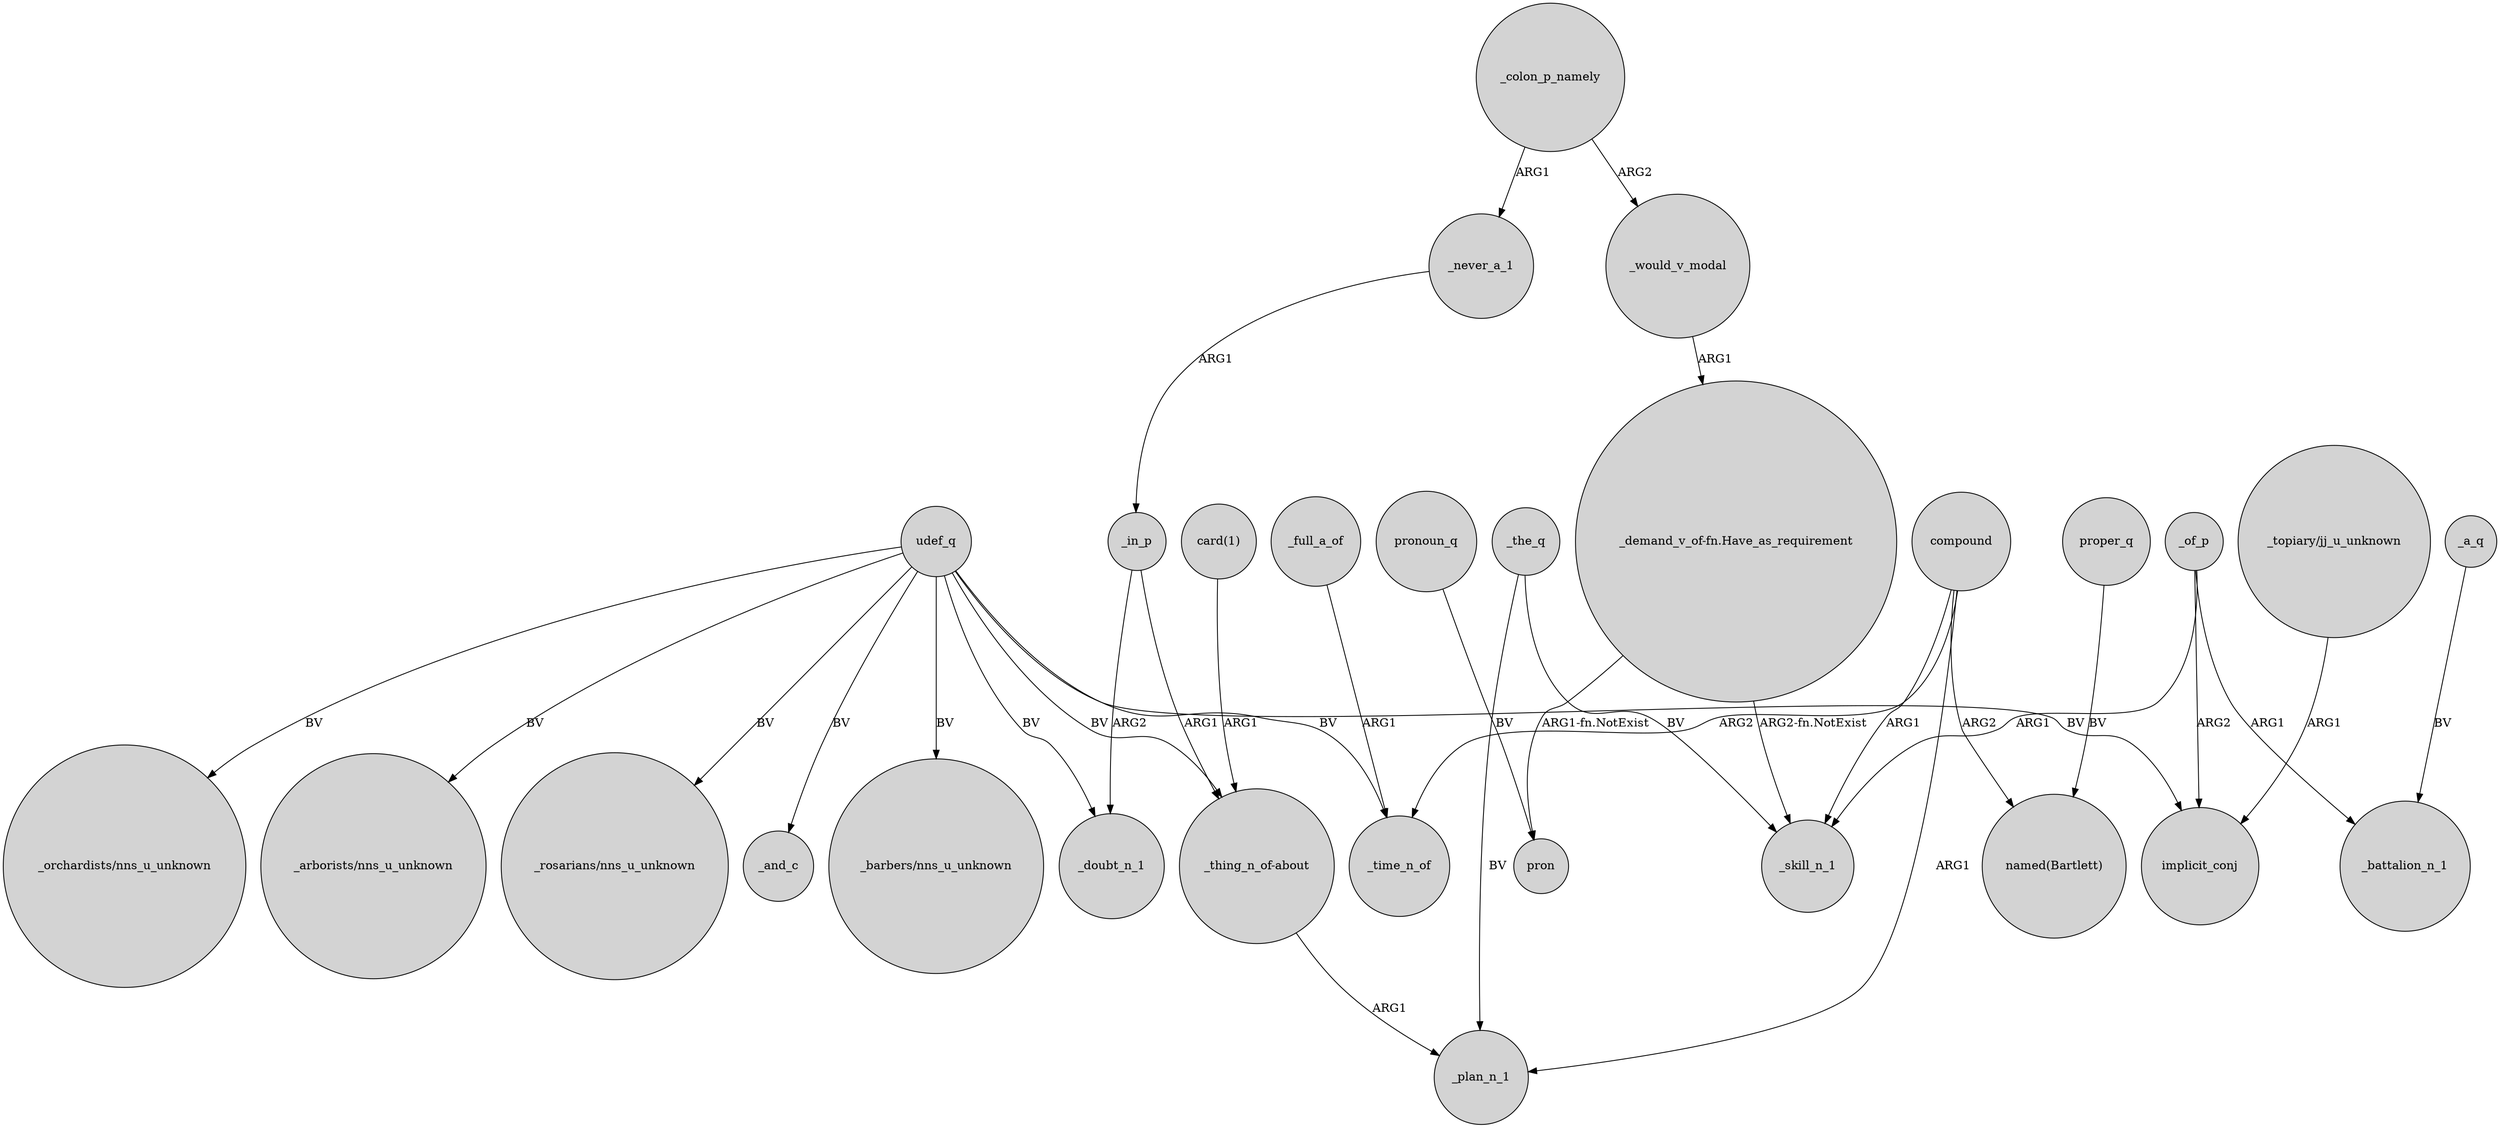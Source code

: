 digraph {
	node [shape=circle style=filled]
	udef_q -> "_thing_n_of-about" [label=BV]
	_never_a_1 -> _in_p [label=ARG1]
	_in_p -> _doubt_n_1 [label=ARG2]
	_full_a_of -> _time_n_of [label=ARG1]
	"_demand_v_of-fn.Have_as_requirement" -> _skill_n_1 [label="ARG2-fn.NotExist"]
	_colon_p_namely -> _would_v_modal [label=ARG2]
	_the_q -> _skill_n_1 [label=BV]
	_in_p -> "_thing_n_of-about" [label=ARG1]
	_the_q -> _plan_n_1 [label=BV]
	compound -> _plan_n_1 [label=ARG1]
	"_demand_v_of-fn.Have_as_requirement" -> pron [label="ARG1-fn.NotExist"]
	udef_q -> "_orchardists/nns_u_unknown" [label=BV]
	udef_q -> implicit_conj [label=BV]
	compound -> _skill_n_1 [label=ARG1]
	pronoun_q -> pron [label=BV]
	"_topiary/jj_u_unknown" -> implicit_conj [label=ARG1]
	proper_q -> "named(Bartlett)" [label=BV]
	_would_v_modal -> "_demand_v_of-fn.Have_as_requirement" [label=ARG1]
	"_thing_n_of-about" -> _plan_n_1 [label=ARG1]
	udef_q -> "_arborists/nns_u_unknown" [label=BV]
	udef_q -> _time_n_of [label=BV]
	compound -> _time_n_of [label=ARG2]
	_of_p -> _battalion_n_1 [label=ARG1]
	compound -> "named(Bartlett)" [label=ARG2]
	_a_q -> _battalion_n_1 [label=BV]
	_of_p -> implicit_conj [label=ARG2]
	"card(1)" -> "_thing_n_of-about" [label=ARG1]
	udef_q -> "_rosarians/nns_u_unknown" [label=BV]
	udef_q -> _doubt_n_1 [label=BV]
	udef_q -> _and_c [label=BV]
	udef_q -> "_barbers/nns_u_unknown" [label=BV]
	_of_p -> _skill_n_1 [label=ARG1]
	_colon_p_namely -> _never_a_1 [label=ARG1]
}
